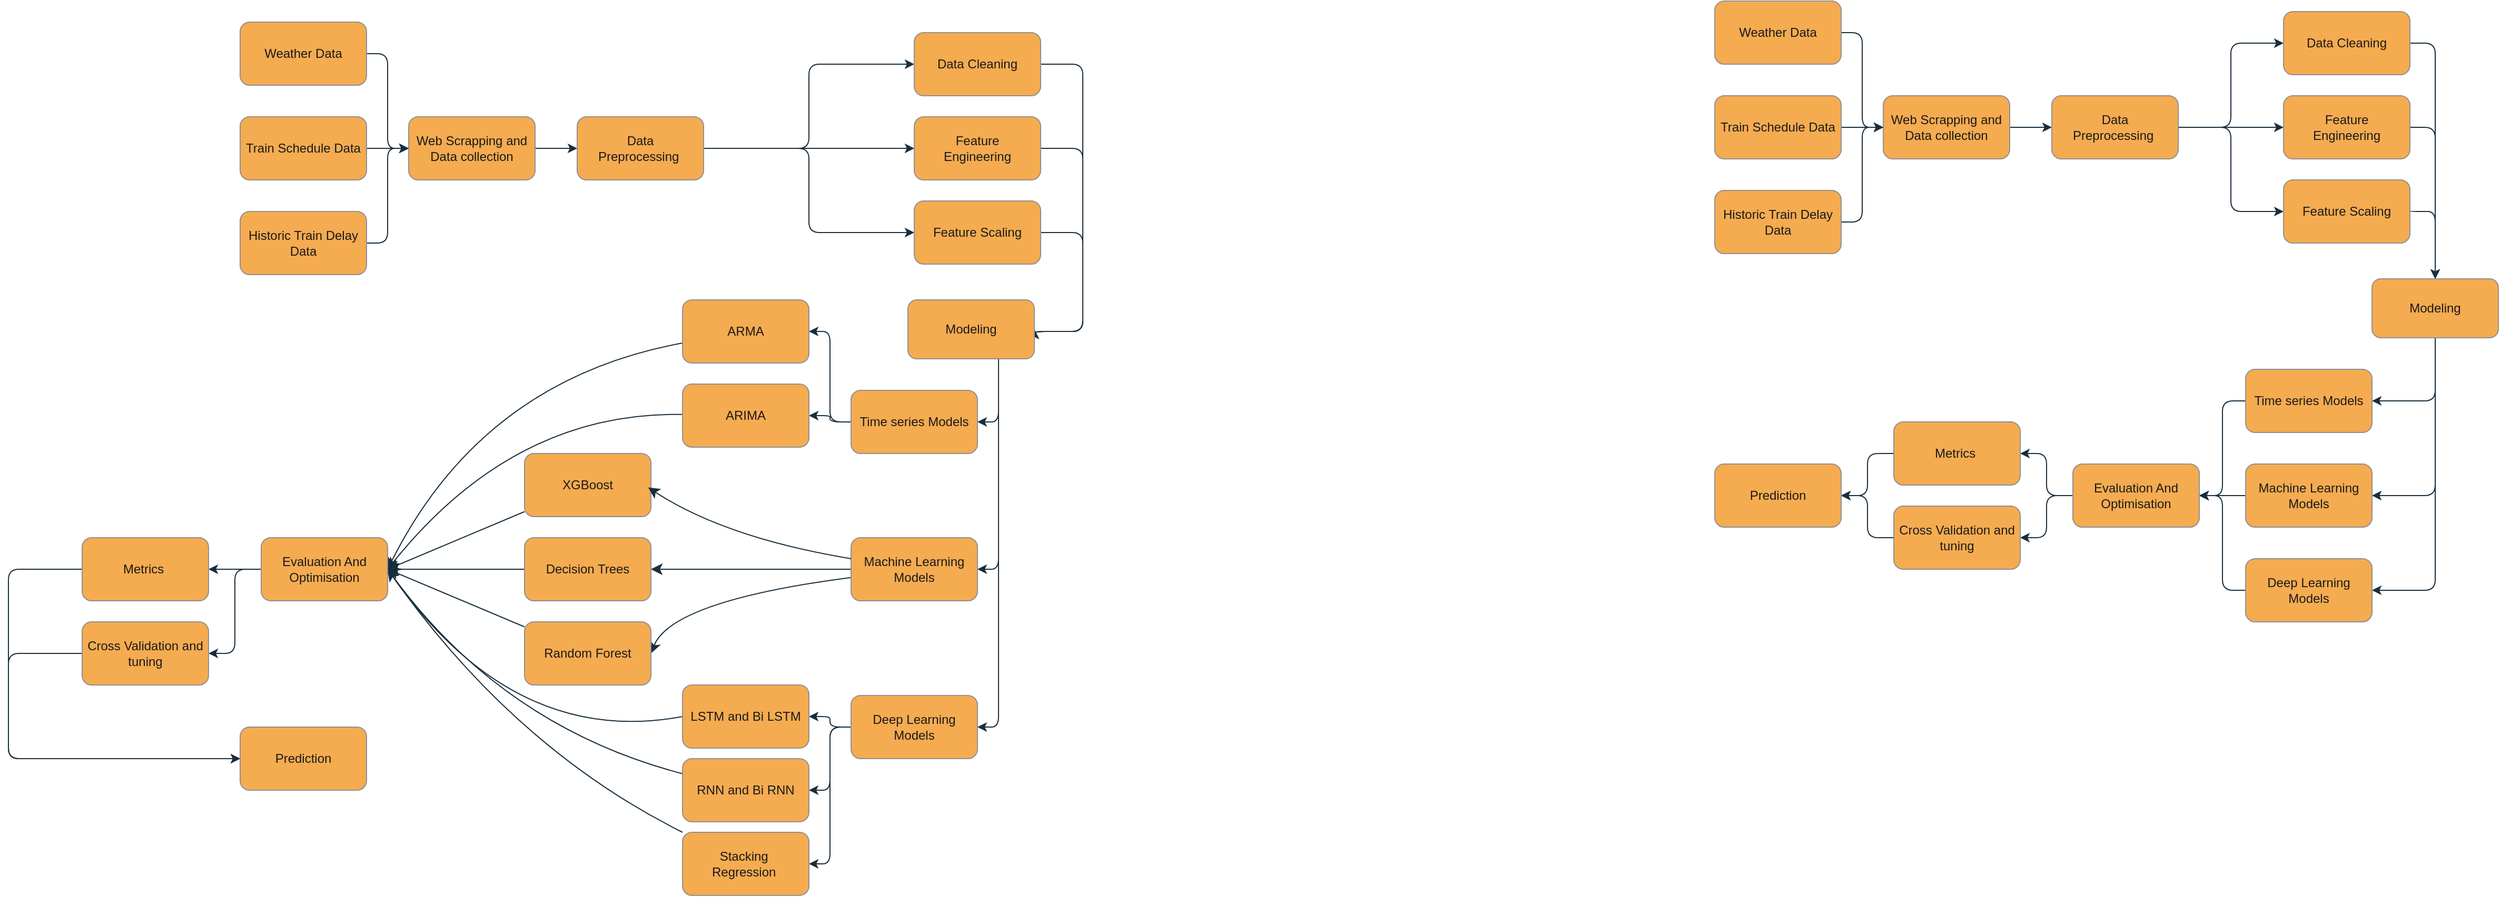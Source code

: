 <mxfile version="24.8.3">
  <diagram name="Page-1" id="Oc6mzuHaexsoy2SZjhDX">
    <mxGraphModel dx="1822" dy="664" grid="1" gridSize="10" guides="1" tooltips="1" connect="1" arrows="1" fold="1" page="1" pageScale="1" pageWidth="827" pageHeight="1169" math="0" shadow="0">
      <root>
        <mxCell id="0" />
        <mxCell id="1" parent="0" />
        <mxCell id="stg8ZOWepQ2pk7FR4M00-12" value="" style="edgeStyle=orthogonalEdgeStyle;rounded=1;orthogonalLoop=1;jettySize=auto;html=1;labelBackgroundColor=none;fontColor=default;strokeColor=#182E3E;" parent="1" source="stg8ZOWepQ2pk7FR4M00-1" target="stg8ZOWepQ2pk7FR4M00-8" edge="1">
          <mxGeometry relative="1" as="geometry" />
        </mxCell>
        <mxCell id="stg8ZOWepQ2pk7FR4M00-1" value="Web Scrapping and Data collection" style="rounded=1;whiteSpace=wrap;html=1;labelBackgroundColor=none;fillColor=#F5AB50;strokeColor=#909090;fontColor=#1A1A1A;" parent="1" vertex="1">
          <mxGeometry x="-120" y="410" width="120" height="60" as="geometry" />
        </mxCell>
        <mxCell id="stg8ZOWepQ2pk7FR4M00-4" style="edgeStyle=orthogonalEdgeStyle;rounded=1;orthogonalLoop=1;jettySize=auto;html=1;entryX=0;entryY=0.5;entryDx=0;entryDy=0;labelBackgroundColor=none;fontColor=default;strokeColor=#182E3E;" parent="1" source="stg8ZOWepQ2pk7FR4M00-2" target="stg8ZOWepQ2pk7FR4M00-1" edge="1">
          <mxGeometry relative="1" as="geometry" />
        </mxCell>
        <mxCell id="stg8ZOWepQ2pk7FR4M00-2" value="Weather Data" style="rounded=1;whiteSpace=wrap;html=1;labelBackgroundColor=none;fillColor=#F5AB50;strokeColor=#909090;fontColor=#1A1A1A;" parent="1" vertex="1">
          <mxGeometry x="-280" y="320" width="120" height="60" as="geometry" />
        </mxCell>
        <mxCell id="stg8ZOWepQ2pk7FR4M00-5" style="edgeStyle=orthogonalEdgeStyle;rounded=1;orthogonalLoop=1;jettySize=auto;html=1;labelBackgroundColor=none;fontColor=default;strokeColor=#182E3E;" parent="1" source="stg8ZOWepQ2pk7FR4M00-3" edge="1">
          <mxGeometry relative="1" as="geometry">
            <mxPoint x="-120" y="440" as="targetPoint" />
            <Array as="points">
              <mxPoint x="-140" y="530" />
              <mxPoint x="-140" y="440" />
            </Array>
          </mxGeometry>
        </mxCell>
        <mxCell id="stg8ZOWepQ2pk7FR4M00-3" value="Historic Train Delay Data" style="rounded=1;whiteSpace=wrap;html=1;labelBackgroundColor=none;fillColor=#F5AB50;strokeColor=#909090;fontColor=#1A1A1A;" parent="1" vertex="1">
          <mxGeometry x="-280" y="500" width="120" height="60" as="geometry" />
        </mxCell>
        <mxCell id="stg8ZOWepQ2pk7FR4M00-7" value="" style="edgeStyle=orthogonalEdgeStyle;rounded=1;orthogonalLoop=1;jettySize=auto;html=1;labelBackgroundColor=none;fontColor=default;strokeColor=#182E3E;" parent="1" source="stg8ZOWepQ2pk7FR4M00-6" target="stg8ZOWepQ2pk7FR4M00-1" edge="1">
          <mxGeometry relative="1" as="geometry" />
        </mxCell>
        <mxCell id="stg8ZOWepQ2pk7FR4M00-6" value="Train Schedule Data" style="rounded=1;whiteSpace=wrap;html=1;labelBackgroundColor=none;fillColor=#F5AB50;strokeColor=#909090;fontColor=#1A1A1A;" parent="1" vertex="1">
          <mxGeometry x="-280" y="410" width="120" height="60" as="geometry" />
        </mxCell>
        <mxCell id="stg8ZOWepQ2pk7FR4M00-13" value="" style="edgeStyle=orthogonalEdgeStyle;rounded=1;orthogonalLoop=1;jettySize=auto;html=1;labelBackgroundColor=none;fontColor=default;strokeColor=#182E3E;" parent="1" source="stg8ZOWepQ2pk7FR4M00-8" target="stg8ZOWepQ2pk7FR4M00-10" edge="1">
          <mxGeometry relative="1" as="geometry" />
        </mxCell>
        <mxCell id="stg8ZOWepQ2pk7FR4M00-14" style="edgeStyle=orthogonalEdgeStyle;rounded=1;orthogonalLoop=1;jettySize=auto;html=1;entryX=0;entryY=0.5;entryDx=0;entryDy=0;labelBackgroundColor=none;fontColor=default;strokeColor=#182E3E;" parent="1" source="stg8ZOWepQ2pk7FR4M00-8" target="stg8ZOWepQ2pk7FR4M00-9" edge="1">
          <mxGeometry relative="1" as="geometry" />
        </mxCell>
        <mxCell id="stg8ZOWepQ2pk7FR4M00-15" style="edgeStyle=orthogonalEdgeStyle;rounded=1;orthogonalLoop=1;jettySize=auto;html=1;entryX=0;entryY=0.5;entryDx=0;entryDy=0;labelBackgroundColor=none;fontColor=default;strokeColor=#182E3E;" parent="1" source="stg8ZOWepQ2pk7FR4M00-8" target="stg8ZOWepQ2pk7FR4M00-11" edge="1">
          <mxGeometry relative="1" as="geometry" />
        </mxCell>
        <mxCell id="stg8ZOWepQ2pk7FR4M00-8" value="Data&lt;div&gt;Preprocessing&amp;nbsp;&lt;/div&gt;" style="rounded=1;whiteSpace=wrap;html=1;labelBackgroundColor=none;fillColor=#F5AB50;strokeColor=#909090;fontColor=#1A1A1A;" parent="1" vertex="1">
          <mxGeometry x="40" y="410" width="120" height="60" as="geometry" />
        </mxCell>
        <mxCell id="stg8ZOWepQ2pk7FR4M00-21" style="edgeStyle=orthogonalEdgeStyle;rounded=1;orthogonalLoop=1;jettySize=auto;html=1;entryX=1;entryY=0.5;entryDx=0;entryDy=0;labelBackgroundColor=none;fontColor=default;strokeColor=#182E3E;" parent="1" source="stg8ZOWepQ2pk7FR4M00-9" target="stg8ZOWepQ2pk7FR4M00-16" edge="1">
          <mxGeometry relative="1" as="geometry">
            <Array as="points">
              <mxPoint x="520" y="360" />
              <mxPoint x="520" y="614" />
            </Array>
          </mxGeometry>
        </mxCell>
        <mxCell id="stg8ZOWepQ2pk7FR4M00-9" value="Data Cleaning" style="rounded=1;whiteSpace=wrap;html=1;labelBackgroundColor=none;fillColor=#F5AB50;strokeColor=#909090;fontColor=#1A1A1A;" parent="1" vertex="1">
          <mxGeometry x="360" y="330" width="120" height="60" as="geometry" />
        </mxCell>
        <mxCell id="stg8ZOWepQ2pk7FR4M00-22" style="edgeStyle=orthogonalEdgeStyle;rounded=1;orthogonalLoop=1;jettySize=auto;html=1;entryX=1;entryY=0.5;entryDx=0;entryDy=0;labelBackgroundColor=none;fontColor=default;strokeColor=#182E3E;" parent="1" source="stg8ZOWepQ2pk7FR4M00-10" target="stg8ZOWepQ2pk7FR4M00-16" edge="1">
          <mxGeometry relative="1" as="geometry">
            <Array as="points">
              <mxPoint x="520" y="440" />
              <mxPoint x="520" y="614" />
            </Array>
          </mxGeometry>
        </mxCell>
        <mxCell id="stg8ZOWepQ2pk7FR4M00-10" value="Feature&lt;div&gt;&amp;nbsp;Engineering&amp;nbsp;&lt;/div&gt;" style="rounded=1;whiteSpace=wrap;html=1;labelBackgroundColor=none;fillColor=#F5AB50;strokeColor=#909090;fontColor=#1A1A1A;" parent="1" vertex="1">
          <mxGeometry x="360" y="410" width="120" height="60" as="geometry" />
        </mxCell>
        <mxCell id="stg8ZOWepQ2pk7FR4M00-23" style="edgeStyle=orthogonalEdgeStyle;rounded=1;orthogonalLoop=1;jettySize=auto;html=1;entryX=1;entryY=0.5;entryDx=0;entryDy=0;labelBackgroundColor=none;fontColor=default;strokeColor=#182E3E;" parent="1" source="stg8ZOWepQ2pk7FR4M00-11" target="stg8ZOWepQ2pk7FR4M00-16" edge="1">
          <mxGeometry relative="1" as="geometry">
            <Array as="points">
              <mxPoint x="520" y="520" />
              <mxPoint x="520" y="614" />
            </Array>
          </mxGeometry>
        </mxCell>
        <mxCell id="stg8ZOWepQ2pk7FR4M00-11" value="Feature Scaling" style="rounded=1;whiteSpace=wrap;html=1;labelBackgroundColor=none;fillColor=#F5AB50;strokeColor=#909090;fontColor=#1A1A1A;" parent="1" vertex="1">
          <mxGeometry x="360" y="490" width="120" height="60" as="geometry" />
        </mxCell>
        <mxCell id="stg8ZOWepQ2pk7FR4M00-26" style="edgeStyle=orthogonalEdgeStyle;rounded=1;orthogonalLoop=1;jettySize=auto;html=1;entryX=1;entryY=0.5;entryDx=0;entryDy=0;labelBackgroundColor=none;fontColor=default;strokeColor=#182E3E;" parent="1" source="stg8ZOWepQ2pk7FR4M00-16" target="stg8ZOWepQ2pk7FR4M00-20" edge="1">
          <mxGeometry relative="1" as="geometry">
            <Array as="points">
              <mxPoint x="440" y="700" />
            </Array>
          </mxGeometry>
        </mxCell>
        <mxCell id="stg8ZOWepQ2pk7FR4M00-41" style="edgeStyle=orthogonalEdgeStyle;rounded=1;orthogonalLoop=1;jettySize=auto;html=1;entryX=1;entryY=0.5;entryDx=0;entryDy=0;labelBackgroundColor=none;fontColor=default;strokeColor=#182E3E;" parent="1" source="stg8ZOWepQ2pk7FR4M00-16" target="stg8ZOWepQ2pk7FR4M00-32" edge="1">
          <mxGeometry relative="1" as="geometry">
            <Array as="points">
              <mxPoint x="440" y="840" />
            </Array>
          </mxGeometry>
        </mxCell>
        <mxCell id="stg8ZOWepQ2pk7FR4M00-43" style="edgeStyle=orthogonalEdgeStyle;rounded=1;orthogonalLoop=1;jettySize=auto;html=1;entryX=1;entryY=0.5;entryDx=0;entryDy=0;labelBackgroundColor=none;fontColor=default;strokeColor=#182E3E;" parent="1" source="stg8ZOWepQ2pk7FR4M00-16" target="stg8ZOWepQ2pk7FR4M00-42" edge="1">
          <mxGeometry relative="1" as="geometry">
            <Array as="points">
              <mxPoint x="440" y="990" />
            </Array>
          </mxGeometry>
        </mxCell>
        <mxCell id="stg8ZOWepQ2pk7FR4M00-16" value="Modeling" style="rounded=1;whiteSpace=wrap;html=1;labelBackgroundColor=none;fillColor=#F5AB50;strokeColor=#909090;fontColor=#1A1A1A;" parent="1" vertex="1">
          <mxGeometry x="354" y="584" width="120" height="56" as="geometry" />
        </mxCell>
        <mxCell id="stg8ZOWepQ2pk7FR4M00-27" style="edgeStyle=orthogonalEdgeStyle;rounded=1;orthogonalLoop=1;jettySize=auto;html=1;entryX=1;entryY=0.5;entryDx=0;entryDy=0;labelBackgroundColor=none;fontColor=default;strokeColor=#182E3E;" parent="1" source="stg8ZOWepQ2pk7FR4M00-20" target="stg8ZOWepQ2pk7FR4M00-24" edge="1">
          <mxGeometry relative="1" as="geometry" />
        </mxCell>
        <mxCell id="stg8ZOWepQ2pk7FR4M00-28" style="edgeStyle=orthogonalEdgeStyle;rounded=1;orthogonalLoop=1;jettySize=auto;html=1;entryX=1;entryY=0.5;entryDx=0;entryDy=0;labelBackgroundColor=none;fontColor=default;strokeColor=#182E3E;" parent="1" source="stg8ZOWepQ2pk7FR4M00-20" target="stg8ZOWepQ2pk7FR4M00-25" edge="1">
          <mxGeometry relative="1" as="geometry" />
        </mxCell>
        <mxCell id="stg8ZOWepQ2pk7FR4M00-20" value="Time series Models" style="rounded=1;whiteSpace=wrap;html=1;labelBackgroundColor=none;fillColor=#F5AB50;strokeColor=#909090;fontColor=#1A1A1A;" parent="1" vertex="1">
          <mxGeometry x="300" y="670" width="120" height="60" as="geometry" />
        </mxCell>
        <mxCell id="30z2oHUKhD7mHLdZUFcd-13" style="edgeStyle=none;curved=1;rounded=1;orthogonalLoop=1;jettySize=auto;html=1;entryX=1;entryY=0.5;entryDx=0;entryDy=0;fontSize=12;startSize=8;endSize=8;labelBackgroundColor=none;fontColor=default;strokeColor=#182E3E;" parent="1" source="stg8ZOWepQ2pk7FR4M00-24" target="stg8ZOWepQ2pk7FR4M00-52" edge="1">
          <mxGeometry relative="1" as="geometry">
            <Array as="points">
              <mxPoint x="-50" y="660" />
            </Array>
          </mxGeometry>
        </mxCell>
        <mxCell id="stg8ZOWepQ2pk7FR4M00-24" value="ARMA" style="rounded=1;whiteSpace=wrap;html=1;labelBackgroundColor=none;fillColor=#F5AB50;strokeColor=#909090;fontColor=#1A1A1A;" parent="1" vertex="1">
          <mxGeometry x="140" y="584" width="120" height="60" as="geometry" />
        </mxCell>
        <mxCell id="30z2oHUKhD7mHLdZUFcd-14" style="edgeStyle=none;curved=1;rounded=1;orthogonalLoop=1;jettySize=auto;html=1;entryX=1;entryY=0.5;entryDx=0;entryDy=0;fontSize=12;startSize=8;endSize=8;labelBackgroundColor=none;fontColor=default;strokeColor=#182E3E;" parent="1" source="stg8ZOWepQ2pk7FR4M00-25" target="stg8ZOWepQ2pk7FR4M00-52" edge="1">
          <mxGeometry relative="1" as="geometry">
            <Array as="points">
              <mxPoint x="-20" y="690" />
            </Array>
          </mxGeometry>
        </mxCell>
        <mxCell id="stg8ZOWepQ2pk7FR4M00-25" value="ARIMA" style="rounded=1;whiteSpace=wrap;html=1;labelBackgroundColor=none;fillColor=#F5AB50;strokeColor=#909090;fontColor=#1A1A1A;" parent="1" vertex="1">
          <mxGeometry x="140" y="664" width="120" height="60" as="geometry" />
        </mxCell>
        <mxCell id="30z2oHUKhD7mHLdZUFcd-2" style="edgeStyle=none;curved=1;rounded=1;orthogonalLoop=1;jettySize=auto;html=1;entryX=1;entryY=0.5;entryDx=0;entryDy=0;fontSize=12;startSize=8;endSize=8;labelBackgroundColor=none;fontColor=default;strokeColor=#182E3E;" parent="1" source="stg8ZOWepQ2pk7FR4M00-32" target="stg8ZOWepQ2pk7FR4M00-33" edge="1">
          <mxGeometry relative="1" as="geometry" />
        </mxCell>
        <mxCell id="30z2oHUKhD7mHLdZUFcd-9" style="edgeStyle=none;curved=1;rounded=1;orthogonalLoop=1;jettySize=auto;html=1;entryX=1;entryY=0.5;entryDx=0;entryDy=0;fontSize=12;startSize=8;endSize=8;labelBackgroundColor=none;fontColor=default;strokeColor=#182E3E;" parent="1" source="stg8ZOWepQ2pk7FR4M00-32" target="stg8ZOWepQ2pk7FR4M00-34" edge="1">
          <mxGeometry relative="1" as="geometry">
            <Array as="points">
              <mxPoint x="130" y="870" />
            </Array>
          </mxGeometry>
        </mxCell>
        <mxCell id="stg8ZOWepQ2pk7FR4M00-32" value="Machine Learning Models" style="rounded=1;whiteSpace=wrap;html=1;labelBackgroundColor=none;fillColor=#F5AB50;strokeColor=#909090;fontColor=#1A1A1A;" parent="1" vertex="1">
          <mxGeometry x="300" y="810" width="120" height="60" as="geometry" />
        </mxCell>
        <mxCell id="30z2oHUKhD7mHLdZUFcd-11" style="edgeStyle=none;curved=1;rounded=1;orthogonalLoop=1;jettySize=auto;html=1;entryX=1;entryY=0.5;entryDx=0;entryDy=0;fontSize=12;startSize=8;endSize=8;labelBackgroundColor=none;fontColor=default;strokeColor=#182E3E;" parent="1" source="stg8ZOWepQ2pk7FR4M00-33" target="stg8ZOWepQ2pk7FR4M00-52" edge="1">
          <mxGeometry relative="1" as="geometry" />
        </mxCell>
        <mxCell id="stg8ZOWepQ2pk7FR4M00-33" value="Decision Trees" style="rounded=1;whiteSpace=wrap;html=1;labelBackgroundColor=none;fillColor=#F5AB50;strokeColor=#909090;fontColor=#1A1A1A;" parent="1" vertex="1">
          <mxGeometry x="-10" y="810" width="120" height="60" as="geometry" />
        </mxCell>
        <mxCell id="30z2oHUKhD7mHLdZUFcd-12" style="edgeStyle=none;curved=1;rounded=1;orthogonalLoop=1;jettySize=auto;html=1;entryX=1;entryY=0.5;entryDx=0;entryDy=0;fontSize=12;startSize=8;endSize=8;labelBackgroundColor=none;fontColor=default;strokeColor=#182E3E;" parent="1" source="stg8ZOWepQ2pk7FR4M00-34" target="stg8ZOWepQ2pk7FR4M00-52" edge="1">
          <mxGeometry relative="1" as="geometry" />
        </mxCell>
        <mxCell id="stg8ZOWepQ2pk7FR4M00-34" value="Random Forest" style="rounded=1;whiteSpace=wrap;html=1;labelBackgroundColor=none;fillColor=#F5AB50;strokeColor=#909090;fontColor=#1A1A1A;" parent="1" vertex="1">
          <mxGeometry x="-10" y="890" width="120" height="60" as="geometry" />
        </mxCell>
        <mxCell id="30z2oHUKhD7mHLdZUFcd-10" style="edgeStyle=none;curved=1;rounded=1;orthogonalLoop=1;jettySize=auto;html=1;entryX=1;entryY=0.5;entryDx=0;entryDy=0;fontSize=12;startSize=8;endSize=8;labelBackgroundColor=none;fontColor=default;strokeColor=#182E3E;" parent="1" source="stg8ZOWepQ2pk7FR4M00-36" target="stg8ZOWepQ2pk7FR4M00-52" edge="1">
          <mxGeometry relative="1" as="geometry" />
        </mxCell>
        <mxCell id="stg8ZOWepQ2pk7FR4M00-36" value="XGBoost" style="rounded=1;whiteSpace=wrap;html=1;labelBackgroundColor=none;fillColor=#F5AB50;strokeColor=#909090;fontColor=#1A1A1A;" parent="1" vertex="1">
          <mxGeometry x="-10" y="730" width="120" height="60" as="geometry" />
        </mxCell>
        <mxCell id="stg8ZOWepQ2pk7FR4M00-49" value="" style="edgeStyle=orthogonalEdgeStyle;rounded=1;orthogonalLoop=1;jettySize=auto;html=1;labelBackgroundColor=none;fontColor=default;strokeColor=#182E3E;" parent="1" source="stg8ZOWepQ2pk7FR4M00-42" target="stg8ZOWepQ2pk7FR4M00-45" edge="1">
          <mxGeometry relative="1" as="geometry" />
        </mxCell>
        <mxCell id="stg8ZOWepQ2pk7FR4M00-50" style="edgeStyle=orthogonalEdgeStyle;rounded=1;orthogonalLoop=1;jettySize=auto;html=1;entryX=1;entryY=0.5;entryDx=0;entryDy=0;labelBackgroundColor=none;fontColor=default;strokeColor=#182E3E;" parent="1" source="stg8ZOWepQ2pk7FR4M00-42" target="stg8ZOWepQ2pk7FR4M00-44" edge="1">
          <mxGeometry relative="1" as="geometry" />
        </mxCell>
        <mxCell id="stg8ZOWepQ2pk7FR4M00-51" style="edgeStyle=orthogonalEdgeStyle;rounded=1;orthogonalLoop=1;jettySize=auto;html=1;entryX=1;entryY=0.5;entryDx=0;entryDy=0;labelBackgroundColor=none;fontColor=default;strokeColor=#182E3E;" parent="1" source="stg8ZOWepQ2pk7FR4M00-42" target="stg8ZOWepQ2pk7FR4M00-46" edge="1">
          <mxGeometry relative="1" as="geometry" />
        </mxCell>
        <mxCell id="stg8ZOWepQ2pk7FR4M00-42" value="Deep Learning Models" style="rounded=1;whiteSpace=wrap;html=1;labelBackgroundColor=none;fillColor=#F5AB50;strokeColor=#909090;fontColor=#1A1A1A;" parent="1" vertex="1">
          <mxGeometry x="300" y="960" width="120" height="60" as="geometry" />
        </mxCell>
        <mxCell id="30z2oHUKhD7mHLdZUFcd-15" style="edgeStyle=none;curved=1;rounded=1;orthogonalLoop=1;jettySize=auto;html=1;entryX=1;entryY=0.5;entryDx=0;entryDy=0;fontSize=12;startSize=8;endSize=8;exitX=0;exitY=0.5;exitDx=0;exitDy=0;labelBackgroundColor=none;fontColor=default;strokeColor=#182E3E;" parent="1" source="stg8ZOWepQ2pk7FR4M00-44" target="stg8ZOWepQ2pk7FR4M00-52" edge="1">
          <mxGeometry relative="1" as="geometry">
            <mxPoint x="140" y="955" as="sourcePoint" />
            <Array as="points">
              <mxPoint x="-20" y="1010" />
            </Array>
          </mxGeometry>
        </mxCell>
        <mxCell id="stg8ZOWepQ2pk7FR4M00-44" value="LSTM and Bi LSTM" style="rounded=1;whiteSpace=wrap;html=1;labelBackgroundColor=none;fillColor=#F5AB50;strokeColor=#909090;fontColor=#1A1A1A;" parent="1" vertex="1">
          <mxGeometry x="140" y="950" width="120" height="60" as="geometry" />
        </mxCell>
        <mxCell id="30z2oHUKhD7mHLdZUFcd-16" style="edgeStyle=none;curved=1;rounded=1;orthogonalLoop=1;jettySize=auto;html=1;entryX=1;entryY=0.5;entryDx=0;entryDy=0;fontSize=12;startSize=8;endSize=8;labelBackgroundColor=none;fontColor=default;strokeColor=#182E3E;" parent="1" source="stg8ZOWepQ2pk7FR4M00-45" target="stg8ZOWepQ2pk7FR4M00-52" edge="1">
          <mxGeometry relative="1" as="geometry">
            <Array as="points">
              <mxPoint x="-30" y="990" />
            </Array>
          </mxGeometry>
        </mxCell>
        <mxCell id="stg8ZOWepQ2pk7FR4M00-45" value="RNN and Bi RNN" style="rounded=1;whiteSpace=wrap;html=1;labelBackgroundColor=none;fillColor=#F5AB50;strokeColor=#909090;fontColor=#1A1A1A;" parent="1" vertex="1">
          <mxGeometry x="140" y="1020" width="120" height="60" as="geometry" />
        </mxCell>
        <mxCell id="30z2oHUKhD7mHLdZUFcd-17" style="edgeStyle=none;curved=1;rounded=1;orthogonalLoop=1;jettySize=auto;html=1;entryX=1;entryY=0.5;entryDx=0;entryDy=0;fontSize=12;startSize=8;endSize=8;labelBackgroundColor=none;fontColor=default;strokeColor=#182E3E;" parent="1" source="stg8ZOWepQ2pk7FR4M00-46" target="stg8ZOWepQ2pk7FR4M00-52" edge="1">
          <mxGeometry relative="1" as="geometry">
            <Array as="points">
              <mxPoint x="-20" y="1010" />
            </Array>
          </mxGeometry>
        </mxCell>
        <mxCell id="stg8ZOWepQ2pk7FR4M00-46" value="Stacking&amp;nbsp;&lt;div&gt;Regression&amp;nbsp;&lt;/div&gt;" style="rounded=1;whiteSpace=wrap;html=1;labelBackgroundColor=none;fillColor=#F5AB50;strokeColor=#909090;fontColor=#1A1A1A;" parent="1" vertex="1">
          <mxGeometry x="140" y="1090" width="120" height="60" as="geometry" />
        </mxCell>
        <mxCell id="stg8ZOWepQ2pk7FR4M00-59" style="edgeStyle=orthogonalEdgeStyle;rounded=1;orthogonalLoop=1;jettySize=auto;html=1;entryX=1;entryY=0.5;entryDx=0;entryDy=0;labelBackgroundColor=none;fontColor=default;strokeColor=#182E3E;" parent="1" source="stg8ZOWepQ2pk7FR4M00-52" target="stg8ZOWepQ2pk7FR4M00-54" edge="1">
          <mxGeometry relative="1" as="geometry" />
        </mxCell>
        <mxCell id="stg8ZOWepQ2pk7FR4M00-60" style="edgeStyle=orthogonalEdgeStyle;rounded=1;orthogonalLoop=1;jettySize=auto;html=1;entryX=1;entryY=0.5;entryDx=0;entryDy=0;labelBackgroundColor=none;fontColor=default;strokeColor=#182E3E;" parent="1" source="stg8ZOWepQ2pk7FR4M00-52" target="stg8ZOWepQ2pk7FR4M00-55" edge="1">
          <mxGeometry relative="1" as="geometry" />
        </mxCell>
        <mxCell id="stg8ZOWepQ2pk7FR4M00-52" value="Evaluation And Optimisation" style="rounded=1;whiteSpace=wrap;html=1;labelBackgroundColor=none;fillColor=#F5AB50;strokeColor=#909090;fontColor=#1A1A1A;" parent="1" vertex="1">
          <mxGeometry x="-260" y="810" width="120" height="60" as="geometry" />
        </mxCell>
        <mxCell id="stg8ZOWepQ2pk7FR4M00-62" style="edgeStyle=orthogonalEdgeStyle;rounded=1;orthogonalLoop=1;jettySize=auto;html=1;entryX=0;entryY=0.5;entryDx=0;entryDy=0;labelBackgroundColor=none;fontColor=default;strokeColor=#182E3E;" parent="1" source="stg8ZOWepQ2pk7FR4M00-54" target="stg8ZOWepQ2pk7FR4M00-61" edge="1">
          <mxGeometry relative="1" as="geometry">
            <Array as="points">
              <mxPoint x="-500" y="840" />
              <mxPoint x="-500" y="1020" />
            </Array>
          </mxGeometry>
        </mxCell>
        <mxCell id="stg8ZOWepQ2pk7FR4M00-54" value="Metrics&amp;nbsp;" style="rounded=1;whiteSpace=wrap;html=1;labelBackgroundColor=none;fillColor=#F5AB50;strokeColor=#909090;fontColor=#1A1A1A;" parent="1" vertex="1">
          <mxGeometry x="-430" y="810" width="120" height="60" as="geometry" />
        </mxCell>
        <mxCell id="stg8ZOWepQ2pk7FR4M00-63" style="edgeStyle=orthogonalEdgeStyle;rounded=1;orthogonalLoop=1;jettySize=auto;html=1;entryX=0;entryY=0.5;entryDx=0;entryDy=0;labelBackgroundColor=none;fontColor=default;strokeColor=#182E3E;" parent="1" source="stg8ZOWepQ2pk7FR4M00-55" target="stg8ZOWepQ2pk7FR4M00-61" edge="1">
          <mxGeometry relative="1" as="geometry">
            <Array as="points">
              <mxPoint x="-500" y="920" />
              <mxPoint x="-500" y="1020" />
            </Array>
          </mxGeometry>
        </mxCell>
        <mxCell id="stg8ZOWepQ2pk7FR4M00-55" value="Cross Validation and tuning" style="rounded=1;whiteSpace=wrap;html=1;labelBackgroundColor=none;fillColor=#F5AB50;strokeColor=#909090;fontColor=#1A1A1A;" parent="1" vertex="1">
          <mxGeometry x="-430" y="890" width="120" height="60" as="geometry" />
        </mxCell>
        <mxCell id="stg8ZOWepQ2pk7FR4M00-61" value="Prediction" style="rounded=1;whiteSpace=wrap;html=1;labelBackgroundColor=none;fillColor=#F5AB50;strokeColor=#909090;fontColor=#1A1A1A;" parent="1" vertex="1">
          <mxGeometry x="-280" y="990" width="120" height="60" as="geometry" />
        </mxCell>
        <mxCell id="30z2oHUKhD7mHLdZUFcd-1" style="edgeStyle=none;curved=1;rounded=1;orthogonalLoop=1;jettySize=auto;html=1;entryX=0;entryY=0.5;entryDx=0;entryDy=0;fontSize=12;startSize=8;endSize=8;labelBackgroundColor=none;fontColor=default;strokeColor=#182E3E;" parent="1" source="stg8ZOWepQ2pk7FR4M00-32" target="stg8ZOWepQ2pk7FR4M00-32" edge="1">
          <mxGeometry relative="1" as="geometry" />
        </mxCell>
        <mxCell id="30z2oHUKhD7mHLdZUFcd-8" style="edgeStyle=none;curved=1;rounded=1;orthogonalLoop=1;jettySize=auto;html=1;entryX=0.978;entryY=0.537;entryDx=0;entryDy=0;entryPerimeter=0;fontSize=12;startSize=8;endSize=8;labelBackgroundColor=none;fontColor=default;strokeColor=#182E3E;" parent="1" source="stg8ZOWepQ2pk7FR4M00-32" target="stg8ZOWepQ2pk7FR4M00-36" edge="1">
          <mxGeometry relative="1" as="geometry">
            <Array as="points">
              <mxPoint x="180" y="810" />
            </Array>
          </mxGeometry>
        </mxCell>
        <mxCell id="30z2oHUKhD7mHLdZUFcd-18" value="" style="edgeStyle=orthogonalEdgeStyle;rounded=1;orthogonalLoop=1;jettySize=auto;html=1;labelBackgroundColor=none;fontColor=default;strokeColor=#182E3E;" parent="1" source="30z2oHUKhD7mHLdZUFcd-19" target="30z2oHUKhD7mHLdZUFcd-29" edge="1">
          <mxGeometry relative="1" as="geometry" />
        </mxCell>
        <mxCell id="30z2oHUKhD7mHLdZUFcd-19" value="Web Scrapping and Data collection" style="rounded=1;whiteSpace=wrap;html=1;labelBackgroundColor=none;fillColor=#F5AB50;strokeColor=#909090;fontColor=#1A1A1A;" parent="1" vertex="1">
          <mxGeometry x="1280" y="390" width="120" height="60" as="geometry" />
        </mxCell>
        <mxCell id="30z2oHUKhD7mHLdZUFcd-20" style="edgeStyle=orthogonalEdgeStyle;rounded=1;orthogonalLoop=1;jettySize=auto;html=1;entryX=0;entryY=0.5;entryDx=0;entryDy=0;labelBackgroundColor=none;fontColor=default;strokeColor=#182E3E;" parent="1" source="30z2oHUKhD7mHLdZUFcd-21" target="30z2oHUKhD7mHLdZUFcd-19" edge="1">
          <mxGeometry relative="1" as="geometry" />
        </mxCell>
        <mxCell id="30z2oHUKhD7mHLdZUFcd-21" value="Weather Data" style="rounded=1;whiteSpace=wrap;html=1;labelBackgroundColor=none;fillColor=#F5AB50;strokeColor=#909090;fontColor=#1A1A1A;" parent="1" vertex="1">
          <mxGeometry x="1120" y="300" width="120" height="60" as="geometry" />
        </mxCell>
        <mxCell id="30z2oHUKhD7mHLdZUFcd-22" style="edgeStyle=orthogonalEdgeStyle;rounded=1;orthogonalLoop=1;jettySize=auto;html=1;labelBackgroundColor=none;fontColor=default;strokeColor=#182E3E;" parent="1" source="30z2oHUKhD7mHLdZUFcd-23" edge="1">
          <mxGeometry relative="1" as="geometry">
            <mxPoint x="1280" y="420" as="targetPoint" />
            <Array as="points">
              <mxPoint x="1260" y="510" />
              <mxPoint x="1260" y="420" />
            </Array>
          </mxGeometry>
        </mxCell>
        <mxCell id="30z2oHUKhD7mHLdZUFcd-23" value="Historic Train Delay Data" style="rounded=1;whiteSpace=wrap;html=1;labelBackgroundColor=none;fillColor=#F5AB50;strokeColor=#909090;fontColor=#1A1A1A;" parent="1" vertex="1">
          <mxGeometry x="1120" y="480" width="120" height="60" as="geometry" />
        </mxCell>
        <mxCell id="30z2oHUKhD7mHLdZUFcd-24" value="" style="edgeStyle=orthogonalEdgeStyle;rounded=1;orthogonalLoop=1;jettySize=auto;html=1;labelBackgroundColor=none;fontColor=default;strokeColor=#182E3E;" parent="1" source="30z2oHUKhD7mHLdZUFcd-25" target="30z2oHUKhD7mHLdZUFcd-19" edge="1">
          <mxGeometry relative="1" as="geometry" />
        </mxCell>
        <mxCell id="30z2oHUKhD7mHLdZUFcd-25" value="Train Schedule Data" style="rounded=1;whiteSpace=wrap;html=1;labelBackgroundColor=none;fillColor=#F5AB50;strokeColor=#909090;fontColor=#1A1A1A;" parent="1" vertex="1">
          <mxGeometry x="1120" y="390" width="120" height="60" as="geometry" />
        </mxCell>
        <mxCell id="30z2oHUKhD7mHLdZUFcd-26" value="" style="edgeStyle=orthogonalEdgeStyle;rounded=1;orthogonalLoop=1;jettySize=auto;html=1;labelBackgroundColor=none;fontColor=default;strokeColor=#182E3E;" parent="1" source="30z2oHUKhD7mHLdZUFcd-29" target="30z2oHUKhD7mHLdZUFcd-33" edge="1">
          <mxGeometry relative="1" as="geometry" />
        </mxCell>
        <mxCell id="30z2oHUKhD7mHLdZUFcd-27" style="edgeStyle=orthogonalEdgeStyle;rounded=1;orthogonalLoop=1;jettySize=auto;html=1;entryX=0;entryY=0.5;entryDx=0;entryDy=0;labelBackgroundColor=none;fontColor=default;strokeColor=#182E3E;" parent="1" source="30z2oHUKhD7mHLdZUFcd-29" target="30z2oHUKhD7mHLdZUFcd-31" edge="1">
          <mxGeometry relative="1" as="geometry" />
        </mxCell>
        <mxCell id="30z2oHUKhD7mHLdZUFcd-28" style="edgeStyle=orthogonalEdgeStyle;rounded=1;orthogonalLoop=1;jettySize=auto;html=1;entryX=0;entryY=0.5;entryDx=0;entryDy=0;labelBackgroundColor=none;fontColor=default;strokeColor=#182E3E;" parent="1" source="30z2oHUKhD7mHLdZUFcd-29" target="30z2oHUKhD7mHLdZUFcd-35" edge="1">
          <mxGeometry relative="1" as="geometry" />
        </mxCell>
        <mxCell id="30z2oHUKhD7mHLdZUFcd-29" value="Data&lt;div&gt;Preprocessing&amp;nbsp;&lt;/div&gt;" style="rounded=1;whiteSpace=wrap;html=1;labelBackgroundColor=none;fillColor=#F5AB50;strokeColor=#909090;fontColor=#1A1A1A;" parent="1" vertex="1">
          <mxGeometry x="1440" y="390" width="120" height="60" as="geometry" />
        </mxCell>
        <mxCell id="IdJTG1rGeCHriK9BTK9C-10" style="edgeStyle=orthogonalEdgeStyle;rounded=1;orthogonalLoop=1;jettySize=auto;html=1;entryX=0.5;entryY=0;entryDx=0;entryDy=0;labelBackgroundColor=none;fontColor=default;strokeColor=#182E3E;" edge="1" parent="1" source="30z2oHUKhD7mHLdZUFcd-31" target="30z2oHUKhD7mHLdZUFcd-39">
          <mxGeometry relative="1" as="geometry">
            <Array as="points">
              <mxPoint x="1804" y="340" />
            </Array>
          </mxGeometry>
        </mxCell>
        <mxCell id="30z2oHUKhD7mHLdZUFcd-31" value="Data Cleaning" style="rounded=1;whiteSpace=wrap;html=1;labelBackgroundColor=none;fillColor=#F5AB50;strokeColor=#909090;fontColor=#1A1A1A;" parent="1" vertex="1">
          <mxGeometry x="1660" y="310" width="120" height="60" as="geometry" />
        </mxCell>
        <mxCell id="IdJTG1rGeCHriK9BTK9C-11" style="edgeStyle=orthogonalEdgeStyle;rounded=1;orthogonalLoop=1;jettySize=auto;html=1;entryX=0.5;entryY=0;entryDx=0;entryDy=0;labelBackgroundColor=none;fontColor=default;strokeColor=#182E3E;" edge="1" parent="1" source="30z2oHUKhD7mHLdZUFcd-33" target="30z2oHUKhD7mHLdZUFcd-39">
          <mxGeometry relative="1" as="geometry">
            <Array as="points">
              <mxPoint x="1804" y="420" />
            </Array>
          </mxGeometry>
        </mxCell>
        <mxCell id="30z2oHUKhD7mHLdZUFcd-33" value="Feature&lt;div&gt;&amp;nbsp;Engineering&amp;nbsp;&lt;/div&gt;" style="rounded=1;whiteSpace=wrap;html=1;labelBackgroundColor=none;fillColor=#F5AB50;strokeColor=#909090;fontColor=#1A1A1A;" parent="1" vertex="1">
          <mxGeometry x="1660" y="390" width="120" height="60" as="geometry" />
        </mxCell>
        <mxCell id="IdJTG1rGeCHriK9BTK9C-13" style="edgeStyle=orthogonalEdgeStyle;rounded=1;orthogonalLoop=1;jettySize=auto;html=1;entryX=0.5;entryY=0;entryDx=0;entryDy=0;exitX=0.998;exitY=0.48;exitDx=0;exitDy=0;exitPerimeter=0;labelBackgroundColor=none;fontColor=default;strokeColor=#182E3E;" edge="1" parent="1" source="30z2oHUKhD7mHLdZUFcd-35" target="30z2oHUKhD7mHLdZUFcd-39">
          <mxGeometry relative="1" as="geometry">
            <Array as="points">
              <mxPoint x="1780" y="500" />
              <mxPoint x="1804" y="500" />
            </Array>
          </mxGeometry>
        </mxCell>
        <mxCell id="30z2oHUKhD7mHLdZUFcd-35" value="Feature Scaling" style="rounded=1;whiteSpace=wrap;html=1;labelBackgroundColor=none;fillColor=#F5AB50;strokeColor=#909090;fontColor=#1A1A1A;" parent="1" vertex="1">
          <mxGeometry x="1660" y="470" width="120" height="60" as="geometry" />
        </mxCell>
        <mxCell id="IdJTG1rGeCHriK9BTK9C-1" style="edgeStyle=orthogonalEdgeStyle;rounded=1;orthogonalLoop=1;jettySize=auto;html=1;entryX=1;entryY=0.5;entryDx=0;entryDy=0;labelBackgroundColor=none;fontColor=default;strokeColor=#182E3E;" edge="1" parent="1" source="30z2oHUKhD7mHLdZUFcd-39" target="30z2oHUKhD7mHLdZUFcd-42">
          <mxGeometry relative="1" as="geometry" />
        </mxCell>
        <mxCell id="IdJTG1rGeCHriK9BTK9C-2" style="edgeStyle=orthogonalEdgeStyle;rounded=1;orthogonalLoop=1;jettySize=auto;html=1;entryX=1;entryY=0.5;entryDx=0;entryDy=0;labelBackgroundColor=none;fontColor=default;strokeColor=#182E3E;" edge="1" parent="1" source="30z2oHUKhD7mHLdZUFcd-39" target="30z2oHUKhD7mHLdZUFcd-49">
          <mxGeometry relative="1" as="geometry" />
        </mxCell>
        <mxCell id="IdJTG1rGeCHriK9BTK9C-3" style="edgeStyle=orthogonalEdgeStyle;rounded=1;orthogonalLoop=1;jettySize=auto;html=1;entryX=1;entryY=0.5;entryDx=0;entryDy=0;labelBackgroundColor=none;fontColor=default;strokeColor=#182E3E;" edge="1" parent="1" source="30z2oHUKhD7mHLdZUFcd-39" target="30z2oHUKhD7mHLdZUFcd-59">
          <mxGeometry relative="1" as="geometry" />
        </mxCell>
        <mxCell id="30z2oHUKhD7mHLdZUFcd-39" value="Modeling" style="rounded=1;whiteSpace=wrap;html=1;labelBackgroundColor=none;fillColor=#F5AB50;strokeColor=#909090;fontColor=#1A1A1A;" parent="1" vertex="1">
          <mxGeometry x="1744" y="564" width="120" height="56" as="geometry" />
        </mxCell>
        <mxCell id="IdJTG1rGeCHriK9BTK9C-8" style="edgeStyle=orthogonalEdgeStyle;rounded=1;orthogonalLoop=1;jettySize=auto;html=1;entryX=1;entryY=0.5;entryDx=0;entryDy=0;labelBackgroundColor=none;fontColor=default;strokeColor=#182E3E;" edge="1" parent="1" source="30z2oHUKhD7mHLdZUFcd-42" target="30z2oHUKhD7mHLdZUFcd-78">
          <mxGeometry relative="1" as="geometry" />
        </mxCell>
        <mxCell id="30z2oHUKhD7mHLdZUFcd-42" value="Time series Models" style="rounded=1;whiteSpace=wrap;html=1;labelBackgroundColor=none;fillColor=#F5AB50;strokeColor=#909090;fontColor=#1A1A1A;" parent="1" vertex="1">
          <mxGeometry x="1624" y="650" width="120" height="60" as="geometry" />
        </mxCell>
        <mxCell id="IdJTG1rGeCHriK9BTK9C-4" value="" style="edgeStyle=orthogonalEdgeStyle;rounded=1;orthogonalLoop=1;jettySize=auto;html=1;labelBackgroundColor=none;fontColor=default;strokeColor=#182E3E;" edge="1" parent="1" source="30z2oHUKhD7mHLdZUFcd-49" target="30z2oHUKhD7mHLdZUFcd-78">
          <mxGeometry relative="1" as="geometry" />
        </mxCell>
        <mxCell id="30z2oHUKhD7mHLdZUFcd-49" value="Machine Learning Models" style="rounded=1;whiteSpace=wrap;html=1;labelBackgroundColor=none;fillColor=#F5AB50;strokeColor=#909090;fontColor=#1A1A1A;" parent="1" vertex="1">
          <mxGeometry x="1624" y="740" width="120" height="60" as="geometry" />
        </mxCell>
        <mxCell id="IdJTG1rGeCHriK9BTK9C-9" style="edgeStyle=orthogonalEdgeStyle;rounded=1;orthogonalLoop=1;jettySize=auto;html=1;entryX=1;entryY=0.5;entryDx=0;entryDy=0;labelBackgroundColor=none;fontColor=default;strokeColor=#182E3E;" edge="1" parent="1" source="30z2oHUKhD7mHLdZUFcd-59" target="30z2oHUKhD7mHLdZUFcd-78">
          <mxGeometry relative="1" as="geometry" />
        </mxCell>
        <mxCell id="30z2oHUKhD7mHLdZUFcd-59" value="Deep Learning Models" style="rounded=1;whiteSpace=wrap;html=1;labelBackgroundColor=none;fillColor=#F5AB50;strokeColor=#909090;fontColor=#1A1A1A;" parent="1" vertex="1">
          <mxGeometry x="1624" y="830" width="120" height="60" as="geometry" />
        </mxCell>
        <mxCell id="30z2oHUKhD7mHLdZUFcd-76" style="edgeStyle=orthogonalEdgeStyle;rounded=1;orthogonalLoop=1;jettySize=auto;html=1;entryX=1;entryY=0.5;entryDx=0;entryDy=0;labelBackgroundColor=none;fontColor=default;strokeColor=#182E3E;" parent="1" source="30z2oHUKhD7mHLdZUFcd-78" target="30z2oHUKhD7mHLdZUFcd-80" edge="1">
          <mxGeometry relative="1" as="geometry" />
        </mxCell>
        <mxCell id="30z2oHUKhD7mHLdZUFcd-77" style="edgeStyle=orthogonalEdgeStyle;rounded=1;orthogonalLoop=1;jettySize=auto;html=1;entryX=1;entryY=0.5;entryDx=0;entryDy=0;labelBackgroundColor=none;fontColor=default;strokeColor=#182E3E;" parent="1" source="30z2oHUKhD7mHLdZUFcd-78" target="30z2oHUKhD7mHLdZUFcd-82" edge="1">
          <mxGeometry relative="1" as="geometry" />
        </mxCell>
        <mxCell id="30z2oHUKhD7mHLdZUFcd-78" value="Evaluation And Optimisation" style="rounded=1;whiteSpace=wrap;html=1;labelBackgroundColor=none;fillColor=#F5AB50;strokeColor=#909090;fontColor=#1A1A1A;" parent="1" vertex="1">
          <mxGeometry x="1460" y="740" width="120" height="60" as="geometry" />
        </mxCell>
        <mxCell id="IdJTG1rGeCHriK9BTK9C-5" style="edgeStyle=orthogonalEdgeStyle;rounded=1;orthogonalLoop=1;jettySize=auto;html=1;entryX=1;entryY=0.5;entryDx=0;entryDy=0;labelBackgroundColor=none;fontColor=default;strokeColor=#182E3E;" edge="1" parent="1" source="30z2oHUKhD7mHLdZUFcd-80" target="30z2oHUKhD7mHLdZUFcd-83">
          <mxGeometry relative="1" as="geometry" />
        </mxCell>
        <mxCell id="30z2oHUKhD7mHLdZUFcd-80" value="Metrics&amp;nbsp;" style="rounded=1;whiteSpace=wrap;html=1;labelBackgroundColor=none;fillColor=#F5AB50;strokeColor=#909090;fontColor=#1A1A1A;" parent="1" vertex="1">
          <mxGeometry x="1290" y="700" width="120" height="60" as="geometry" />
        </mxCell>
        <mxCell id="IdJTG1rGeCHriK9BTK9C-7" style="edgeStyle=orthogonalEdgeStyle;rounded=1;orthogonalLoop=1;jettySize=auto;html=1;entryX=1;entryY=0.5;entryDx=0;entryDy=0;labelBackgroundColor=none;fontColor=default;strokeColor=#182E3E;" edge="1" parent="1" source="30z2oHUKhD7mHLdZUFcd-82" target="30z2oHUKhD7mHLdZUFcd-83">
          <mxGeometry relative="1" as="geometry" />
        </mxCell>
        <mxCell id="30z2oHUKhD7mHLdZUFcd-82" value="Cross Validation and tuning" style="rounded=1;whiteSpace=wrap;html=1;labelBackgroundColor=none;fillColor=#F5AB50;strokeColor=#909090;fontColor=#1A1A1A;" parent="1" vertex="1">
          <mxGeometry x="1290" y="780" width="120" height="60" as="geometry" />
        </mxCell>
        <mxCell id="30z2oHUKhD7mHLdZUFcd-83" value="Prediction" style="rounded=1;whiteSpace=wrap;html=1;labelBackgroundColor=none;fillColor=#F5AB50;strokeColor=#909090;fontColor=#1A1A1A;" parent="1" vertex="1">
          <mxGeometry x="1120" y="740" width="120" height="60" as="geometry" />
        </mxCell>
      </root>
    </mxGraphModel>
  </diagram>
</mxfile>
